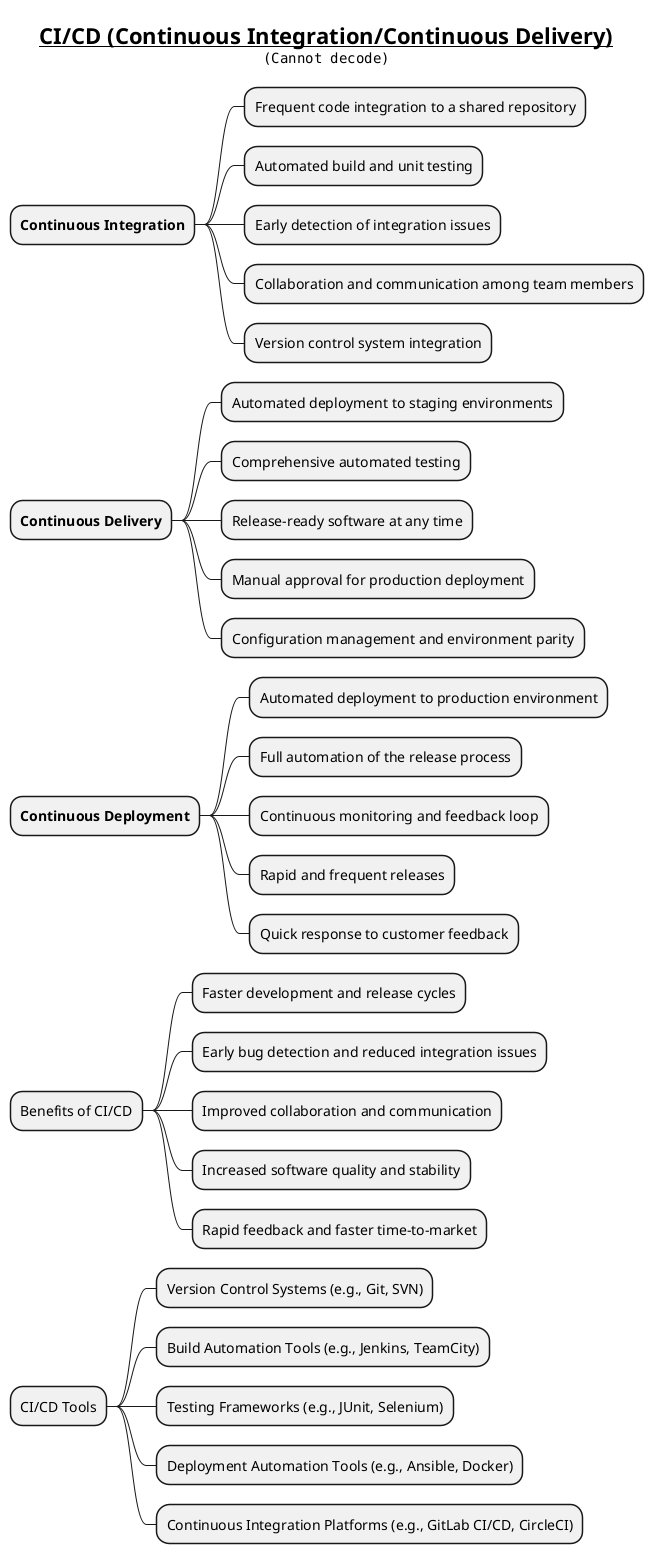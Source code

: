 @startmindmap
title =__CI/CD (Continuous Integration/Continuous Delivery)__\n<img:CI_CD.png>

* **Continuous Integration**
** Frequent code integration to a shared repository
** Automated build and unit testing
** Early detection of integration issues
** Collaboration and communication among team members
** Version control system integration

* **Continuous Delivery**
** Automated deployment to staging environments
** Comprehensive automated testing
** Release-ready software at any time
** Manual approval for production deployment
** Configuration management and environment parity

* **Continuous Deployment**
** Automated deployment to production environment
** Full automation of the release process
** Continuous monitoring and feedback loop
** Rapid and frequent releases
** Quick response to customer feedback

* Benefits of CI/CD
** Faster development and release cycles
** Early bug detection and reduced integration issues
** Improved collaboration and communication
** Increased software quality and stability
** Rapid feedback and faster time-to-market

* CI/CD Tools
** Version Control Systems (e.g., Git, SVN)
** Build Automation Tools (e.g., Jenkins, TeamCity)
** Testing Frameworks (e.g., JUnit, Selenium)
** Deployment Automation Tools (e.g., Ansible, Docker)
** Continuous Integration Platforms (e.g., GitLab CI/CD, CircleCI)

@endmindmap
